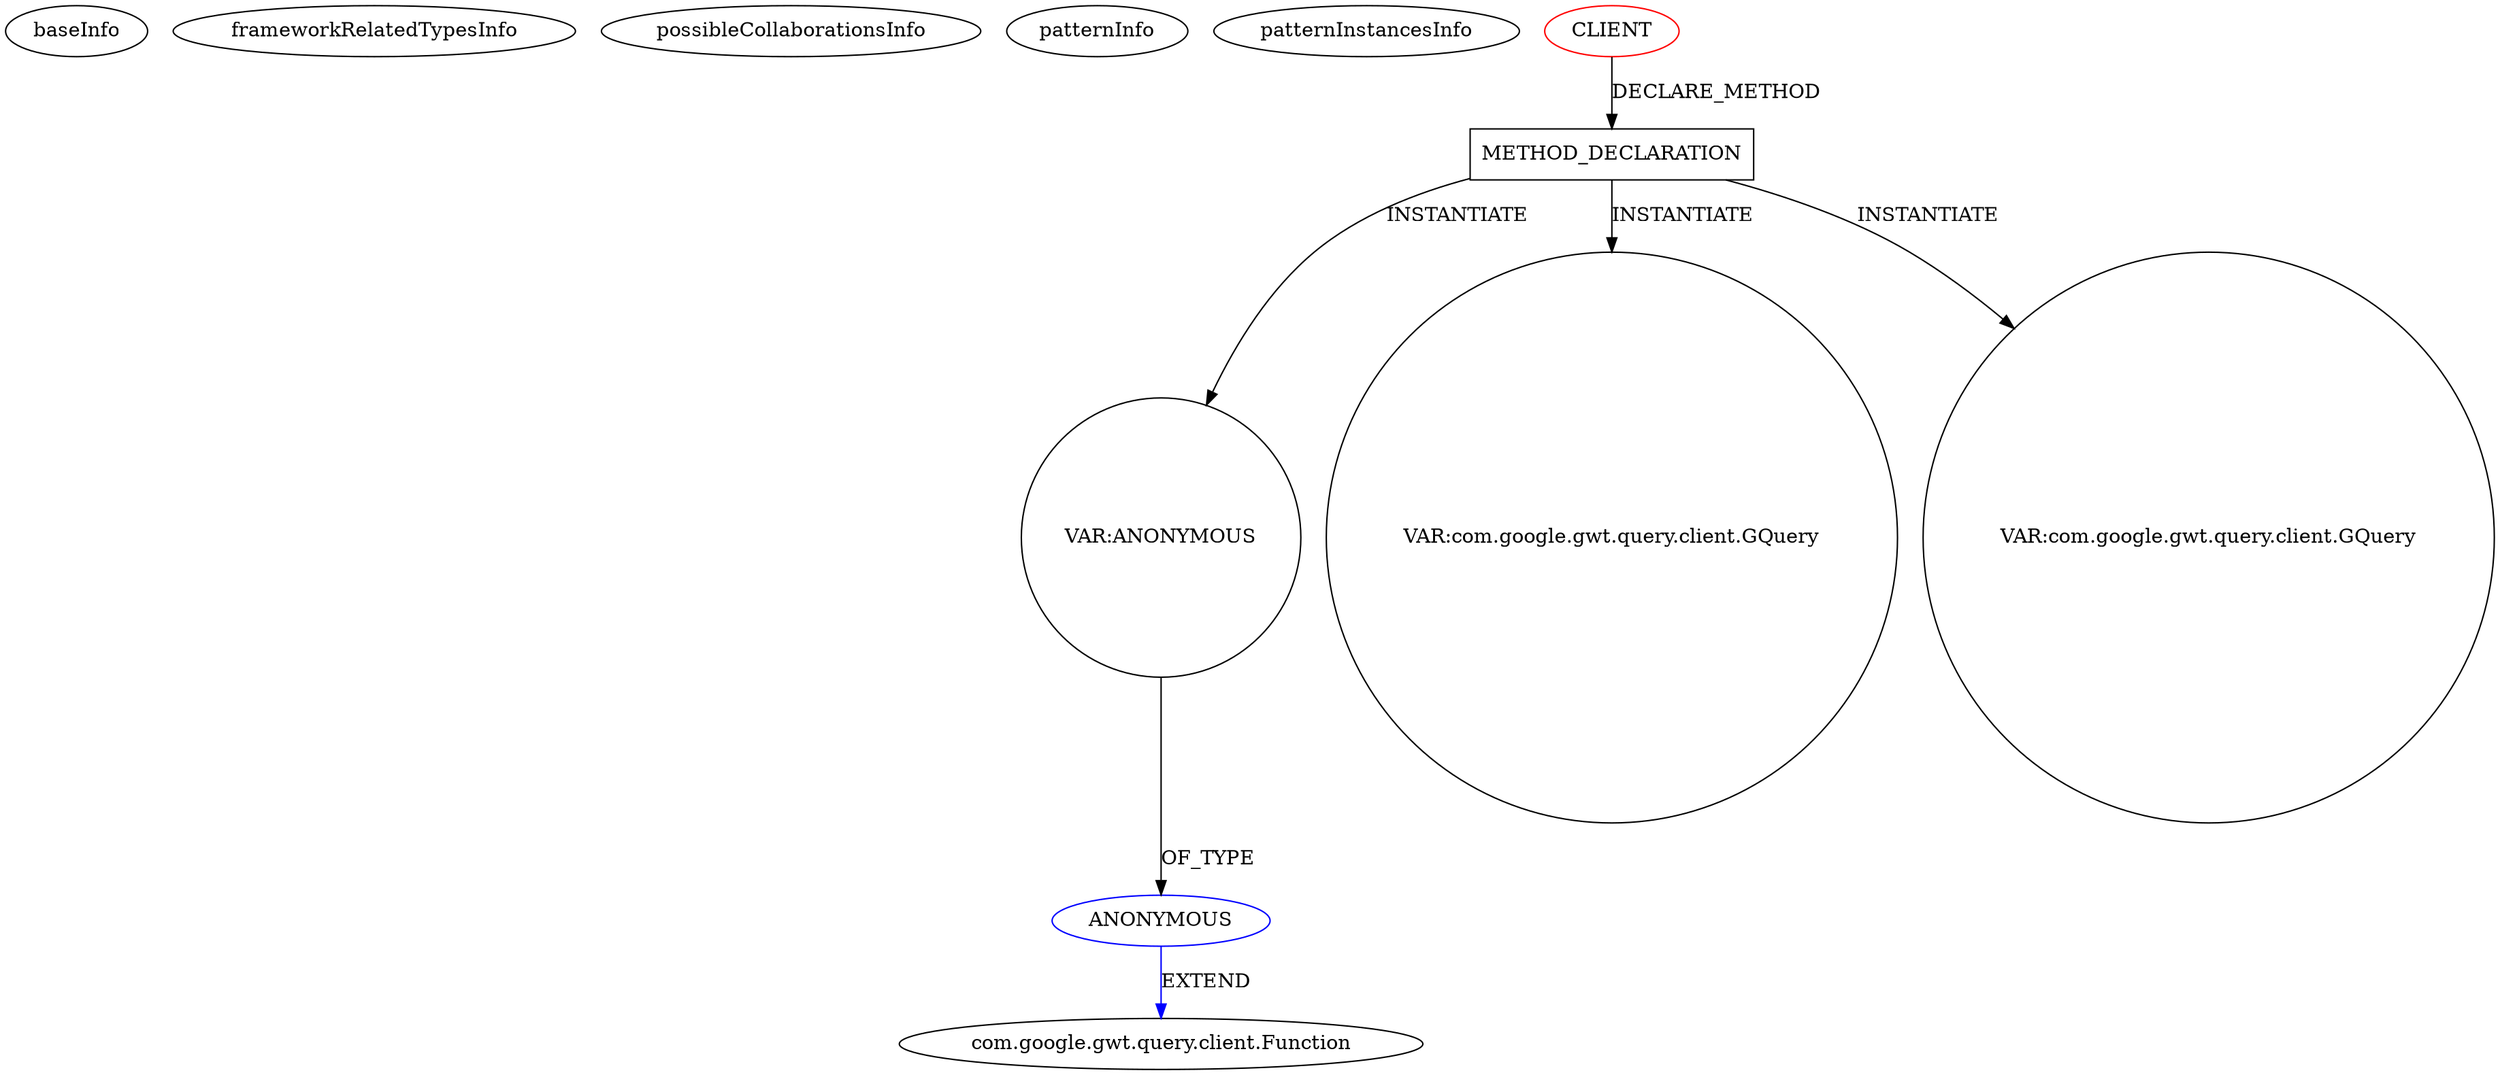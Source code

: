 digraph {
baseInfo[graphId=817,category="pattern",isAnonymous=false,possibleRelation=false]
frameworkRelatedTypesInfo[]
possibleCollaborationsInfo[]
patternInfo[frequency=2.0,patternRootClient=0]
patternInstancesInfo[0="jDramaix-SlidingPuzzle~/jDramaix-SlidingPuzzle/SlidingPuzzle-master/src/be/dramaix/ai/slidingpuzzle/client/SlidingPuzzleApp.java~SlidingPuzzleApp~3113",1="luxferrari-AlgebrApp~/luxferrari-AlgebrApp/AlgebrApp-master/AlgebrApp/src/org/luxferrari/algebrapp/client/IncrementSlider.java~IncrementSlider~3645"]
40[label="com.google.gwt.query.client.Function",vertexType="FRAMEWORK_CLASS_TYPE",isFrameworkType=false]
71[label="ANONYMOUS",vertexType="REFERENCE_ANONYMOUS_DECLARATION",isFrameworkType=false,color=blue]
70[label="VAR:ANONYMOUS",vertexType="VARIABLE_EXPRESION",isFrameworkType=false,shape=circle]
18[label="METHOD_DECLARATION",vertexType="CLIENT_METHOD_DECLARATION",isFrameworkType=false,shape=box]
0[label="CLIENT",vertexType="ROOT_CLIENT_CLASS_DECLARATION",isFrameworkType=false,color=red]
55[label="VAR:com.google.gwt.query.client.GQuery",vertexType="VARIABLE_EXPRESION",isFrameworkType=false,shape=circle]
28[label="VAR:com.google.gwt.query.client.GQuery",vertexType="VARIABLE_EXPRESION",isFrameworkType=false,shape=circle]
71->40[label="EXTEND",color=blue]
18->70[label="INSTANTIATE"]
18->28[label="INSTANTIATE"]
0->18[label="DECLARE_METHOD"]
18->55[label="INSTANTIATE"]
70->71[label="OF_TYPE"]
}
